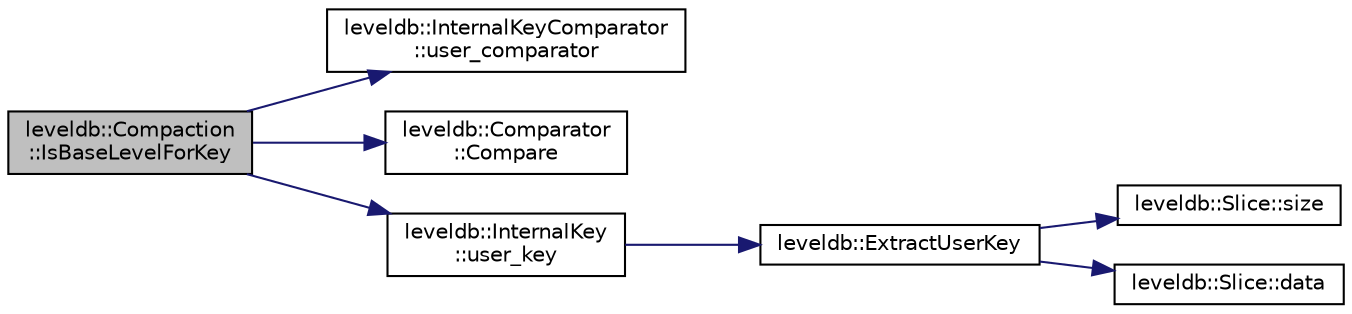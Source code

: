 digraph "leveldb::Compaction::IsBaseLevelForKey"
{
  edge [fontname="Helvetica",fontsize="10",labelfontname="Helvetica",labelfontsize="10"];
  node [fontname="Helvetica",fontsize="10",shape=record];
  rankdir="LR";
  Node1 [label="leveldb::Compaction\l::IsBaseLevelForKey",height=0.2,width=0.4,color="black", fillcolor="grey75", style="filled" fontcolor="black"];
  Node1 -> Node2 [color="midnightblue",fontsize="10",style="solid"];
  Node2 [label="leveldb::InternalKeyComparator\l::user_comparator",height=0.2,width=0.4,color="black", fillcolor="white", style="filled",URL="$classleveldb_1_1_internal_key_comparator.html#a86ca575a4560bb76e2bcebc0618abd31"];
  Node1 -> Node3 [color="midnightblue",fontsize="10",style="solid"];
  Node3 [label="leveldb::Comparator\l::Compare",height=0.2,width=0.4,color="black", fillcolor="white", style="filled",URL="$structleveldb_1_1_comparator.html#a05dae6edcad3c7db23827c0233d74039"];
  Node1 -> Node4 [color="midnightblue",fontsize="10",style="solid"];
  Node4 [label="leveldb::InternalKey\l::user_key",height=0.2,width=0.4,color="black", fillcolor="white", style="filled",URL="$classleveldb_1_1_internal_key.html#a8eeee76862e806006549784fe21fff61"];
  Node4 -> Node5 [color="midnightblue",fontsize="10",style="solid"];
  Node5 [label="leveldb::ExtractUserKey",height=0.2,width=0.4,color="black", fillcolor="white", style="filled",URL="$namespaceleveldb.html#a1c889869840312393b805ad91a41b94f"];
  Node5 -> Node6 [color="midnightblue",fontsize="10",style="solid"];
  Node6 [label="leveldb::Slice::size",height=0.2,width=0.4,color="black", fillcolor="white", style="filled",URL="$classleveldb_1_1_slice.html#a947d3173f04f8a30553e89046daf91d5"];
  Node5 -> Node7 [color="midnightblue",fontsize="10",style="solid"];
  Node7 [label="leveldb::Slice::data",height=0.2,width=0.4,color="black", fillcolor="white", style="filled",URL="$classleveldb_1_1_slice.html#aa64861043d9deee6889461bf0593cf73"];
}

